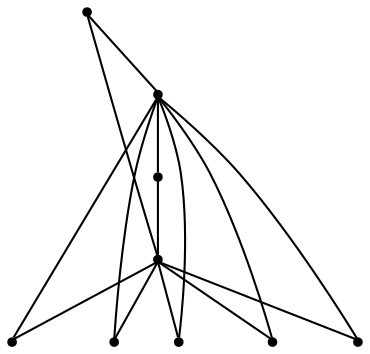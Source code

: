graph {
  node [shape=point,comment="{\"directed\":false,\"doi\":\"10.1007/978-3-031-49275-4_3\",\"figure\":\"15 (1)\"}"]

  v0 [pos="629.2064710886975,2222.450807158331"]
  v1 [pos="739.5011220872615,2018.881532411997"]
  v2 [pos="416.91225433460465,2173.90933935956"]
  v3 [pos="629.2064710886975,2125.3784271087598"]
  v4 [pos="416.91225433460465,2076.8409017435683"]
  v5 [pos="629.2064710886975,2319.5194991248754"]
  v6 [pos="569.245041353656,2054.855348598459"]
  v7 [pos="629.2064710886975,1931.2367828038987"]
  v8 [pos="629.2064710886975,2028.3056019457204"]

  v0 -- v4 [id="-1",pos="629.2064710886975,2222.450807158331 803.8905630829054,2074.057034935299 807.7536866348884,2025.641661423435 802.9237011918087,1984.793979930434 798.102173008283,1943.9462984374327 784.5916690768448,1910.6581697455817 700.4865755855483,1901.8400904056175 616.3815456826694,1893.0179414567974 461.68186263151443,1908.6620266015616 416.91225433460465,2076.8409017435683"]
  v2 -- v5 [id="-2",pos="416.91225433460465,2173.90933935956 629.2064710886975,2319.5194991248754 629.2064710886975,2319.5194991248754 629.2064710886975,2319.5194991248754"]
  v2 -- v8 [id="-3",pos="416.91225433460465,2173.90933935956 629.2064710886975,2028.3056019457204 629.2064710886975,2028.3056019457204 629.2064710886975,2028.3056019457204"]
  v2 -- v3 [id="-4",pos="416.91225433460465,2173.90933935956 629.2064710886975,2125.3784271087598 629.2064710886975,2125.3784271087598 629.2064710886975,2125.3784271087598"]
  v2 -- v6 [id="-5",pos="416.91225433460465,2173.90933935956 569.245041353656,2054.855348598459 569.245041353656,2054.855348598459 569.245041353656,2054.855348598459"]
  v4 -- v8 [id="-6",pos="416.91225433460465,2076.8409017435683 629.2064710886975,2028.3056019457204 629.2064710886975,2028.3056019457204 629.2064710886975,2028.3056019457204"]
  v4 -- v7 [id="-7",pos="416.91225433460465,2076.8409017435683 629.2064710886975,1931.2367828038987 629.2064710886975,1931.2367828038987 629.2064710886975,1931.2367828038987"]
  v6 -- v4 [id="-8",pos="569.245041353656,2054.855348598459 416.91225433460465,2076.8409017435683 416.91225433460465,2076.8409017435683 416.91225433460465,2076.8409017435683"]
  v1 -- v2 [id="-9",pos="739.5011220872615,2018.881532411997 688.0971354581242,2079.1621048949864 552.7005432485978,2102.7447251656445 416.91225433460465,2173.90933935956"]
  v4 -- v1 [id="-10",pos="416.91225433460465,2076.8409017435683 526.3671805347067,2012.3396361754776 582.1594038691763,2004.4718105034622 630.4254292617576,1998.904331237476 678.6955879014891,1993.3327823626337 719.443809023318,1990.057255934411 739.5011220872615,2018.881532411997"]
  v4 -- v5 [id="-11",pos="416.91225433460465,2076.8409017435683 310.7661673465175,2149.6432791515954 290.6921305287195,2255.5463288935293 629.2064710886975,2319.5194991248754"]
  v2 -- v0 [id="-12",pos="416.91225433460465,2173.90933935956 629.2064710886975,2222.450807158331 629.2064710886975,2222.450807158331 629.2064710886975,2222.450807158331"]
  v3 -- v4 [id="-13",pos="629.2064710886975,2125.3784271087598 523.0583254255874,2222.4498533437554 574.9166195049675,2246.6366833542984 627.7875273419777,2266.8480142133335 680.658435178988,2287.0551482882356 734.5419885678374,2303.2866560363527 742.0765801808619,2320.8101374210714 749.6110446170511,2338.3376884146464 710.7923504418475,2357.1530162606905 632.4215968701301,2350.9853968636753 554.0507797099951,2344.813707857804 436.1278077707199,2313.6632683930065 360.4615967805299,2260.342871631798 284.7953539961309,2207.0184052617333 251.3858721608171,2131.5322479882466 416.91225433460465,2076.8409017435683"]
  v2 -- v7 [id="-14",pos="416.91225433460465,2173.90933935956 629.2064710886975,1931.2367828038987 629.2064710886975,1931.2367828038987 629.2064710886975,1931.2367828038987"]
}